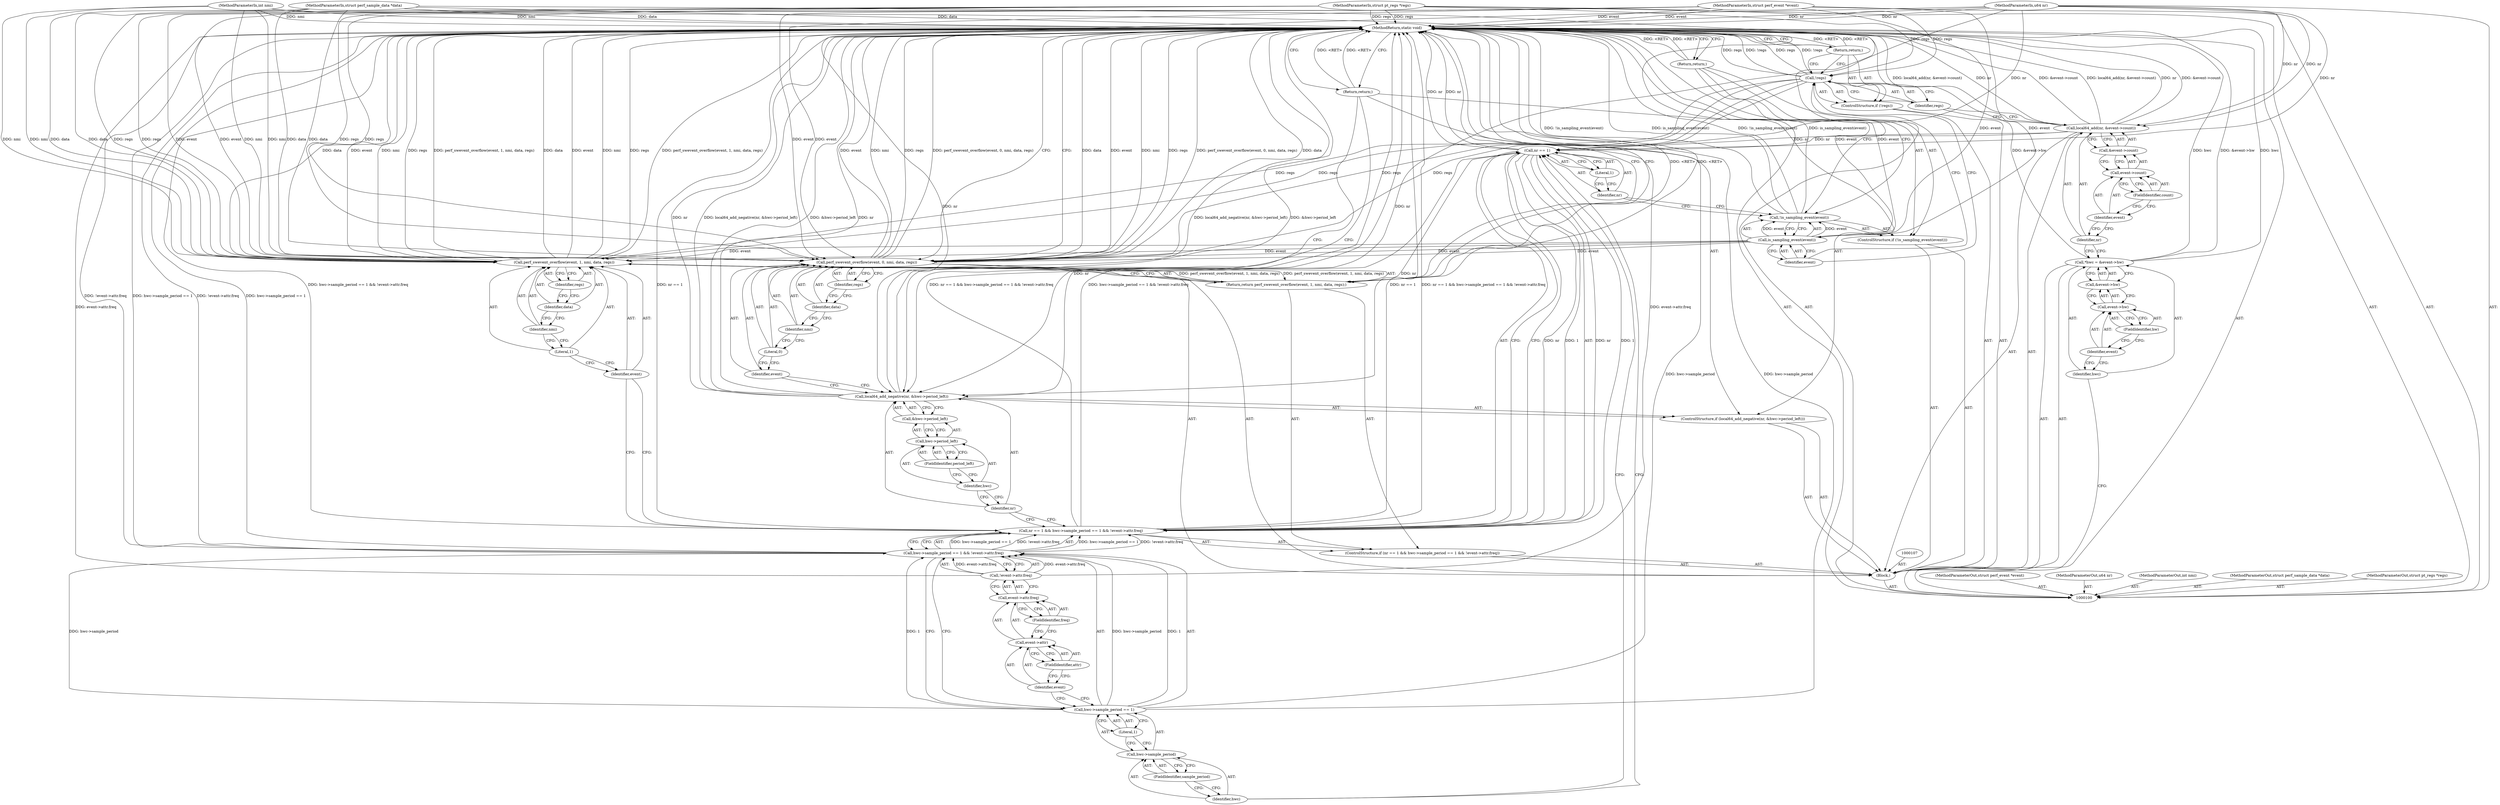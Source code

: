 digraph "1_linux_a8b0ca17b80e92faab46ee7179ba9e99ccb61233_64" {
"1000167" [label="(MethodReturn,static void)"];
"1000101" [label="(MethodParameterIn,struct perf_event *event)"];
"1000232" [label="(MethodParameterOut,struct perf_event *event)"];
"1000102" [label="(MethodParameterIn,u64 nr)"];
"1000233" [label="(MethodParameterOut,u64 nr)"];
"1000123" [label="(Return,return;)"];
"1000124" [label="(ControlStructure,if (!is_sampling_event(event)))"];
"1000127" [label="(Identifier,event)"];
"1000125" [label="(Call,!is_sampling_event(event))"];
"1000126" [label="(Call,is_sampling_event(event))"];
"1000128" [label="(Return,return;)"];
"1000133" [label="(Literal,1)"];
"1000134" [label="(Call,hwc->sample_period == 1 && !event->attr.freq)"];
"1000135" [label="(Call,hwc->sample_period == 1)"];
"1000136" [label="(Call,hwc->sample_period)"];
"1000137" [label="(Identifier,hwc)"];
"1000129" [label="(ControlStructure,if (nr == 1 && hwc->sample_period == 1 && !event->attr.freq))"];
"1000138" [label="(FieldIdentifier,sample_period)"];
"1000139" [label="(Literal,1)"];
"1000140" [label="(Call,!event->attr.freq)"];
"1000141" [label="(Call,event->attr.freq)"];
"1000142" [label="(Call,event->attr)"];
"1000143" [label="(Identifier,event)"];
"1000144" [label="(FieldIdentifier,attr)"];
"1000145" [label="(FieldIdentifier,freq)"];
"1000130" [label="(Call,nr == 1 && hwc->sample_period == 1 && !event->attr.freq)"];
"1000131" [label="(Call,nr == 1)"];
"1000132" [label="(Identifier,nr)"];
"1000146" [label="(Return,return perf_swevent_overflow(event, 1, nmi, data, regs);)"];
"1000148" [label="(Identifier,event)"];
"1000149" [label="(Literal,1)"];
"1000150" [label="(Identifier,nmi)"];
"1000151" [label="(Identifier,data)"];
"1000152" [label="(Identifier,regs)"];
"1000147" [label="(Call,perf_swevent_overflow(event, 1, nmi, data, regs))"];
"1000153" [label="(ControlStructure,if (local64_add_negative(nr, &hwc->period_left)))"];
"1000155" [label="(Identifier,nr)"];
"1000156" [label="(Call,&hwc->period_left)"];
"1000157" [label="(Call,hwc->period_left)"];
"1000158" [label="(Identifier,hwc)"];
"1000159" [label="(FieldIdentifier,period_left)"];
"1000154" [label="(Call,local64_add_negative(nr, &hwc->period_left))"];
"1000160" [label="(Return,return;)"];
"1000103" [label="(MethodParameterIn,int nmi)"];
"1000234" [label="(MethodParameterOut,int nmi)"];
"1000104" [label="(MethodParameterIn,struct perf_sample_data *data)"];
"1000235" [label="(MethodParameterOut,struct perf_sample_data *data)"];
"1000161" [label="(Call,perf_swevent_overflow(event, 0, nmi, data, regs))"];
"1000162" [label="(Identifier,event)"];
"1000163" [label="(Literal,0)"];
"1000164" [label="(Identifier,nmi)"];
"1000165" [label="(Identifier,data)"];
"1000166" [label="(Identifier,regs)"];
"1000105" [label="(MethodParameterIn,struct pt_regs *regs)"];
"1000236" [label="(MethodParameterOut,struct pt_regs *regs)"];
"1000106" [label="(Block,)"];
"1000108" [label="(Call,*hwc = &event->hw)"];
"1000109" [label="(Identifier,hwc)"];
"1000110" [label="(Call,&event->hw)"];
"1000111" [label="(Call,event->hw)"];
"1000112" [label="(Identifier,event)"];
"1000113" [label="(FieldIdentifier,hw)"];
"1000114" [label="(Call,local64_add(nr, &event->count))"];
"1000115" [label="(Identifier,nr)"];
"1000116" [label="(Call,&event->count)"];
"1000117" [label="(Call,event->count)"];
"1000118" [label="(Identifier,event)"];
"1000119" [label="(FieldIdentifier,count)"];
"1000120" [label="(ControlStructure,if (!regs))"];
"1000121" [label="(Call,!regs)"];
"1000122" [label="(Identifier,regs)"];
"1000167" -> "1000100"  [label="AST: "];
"1000167" -> "1000123"  [label="CFG: "];
"1000167" -> "1000128"  [label="CFG: "];
"1000167" -> "1000146"  [label="CFG: "];
"1000167" -> "1000160"  [label="CFG: "];
"1000167" -> "1000161"  [label="CFG: "];
"1000146" -> "1000167"  [label="DDG: <RET>"];
"1000160" -> "1000167"  [label="DDG: <RET>"];
"1000128" -> "1000167"  [label="DDG: <RET>"];
"1000123" -> "1000167"  [label="DDG: <RET>"];
"1000125" -> "1000167"  [label="DDG: !is_sampling_event(event)"];
"1000125" -> "1000167"  [label="DDG: is_sampling_event(event)"];
"1000147" -> "1000167"  [label="DDG: data"];
"1000147" -> "1000167"  [label="DDG: event"];
"1000147" -> "1000167"  [label="DDG: nmi"];
"1000147" -> "1000167"  [label="DDG: regs"];
"1000147" -> "1000167"  [label="DDG: perf_swevent_overflow(event, 1, nmi, data, regs)"];
"1000104" -> "1000167"  [label="DDG: data"];
"1000105" -> "1000167"  [label="DDG: regs"];
"1000114" -> "1000167"  [label="DDG: local64_add(nr, &event->count)"];
"1000114" -> "1000167"  [label="DDG: nr"];
"1000114" -> "1000167"  [label="DDG: &event->count"];
"1000126" -> "1000167"  [label="DDG: event"];
"1000102" -> "1000167"  [label="DDG: nr"];
"1000154" -> "1000167"  [label="DDG: local64_add_negative(nr, &hwc->period_left)"];
"1000154" -> "1000167"  [label="DDG: &hwc->period_left"];
"1000154" -> "1000167"  [label="DDG: nr"];
"1000161" -> "1000167"  [label="DDG: event"];
"1000161" -> "1000167"  [label="DDG: nmi"];
"1000161" -> "1000167"  [label="DDG: regs"];
"1000161" -> "1000167"  [label="DDG: perf_swevent_overflow(event, 0, nmi, data, regs)"];
"1000161" -> "1000167"  [label="DDG: data"];
"1000108" -> "1000167"  [label="DDG: hwc"];
"1000108" -> "1000167"  [label="DDG: &event->hw"];
"1000130" -> "1000167"  [label="DDG: nr == 1 && hwc->sample_period == 1 && !event->attr.freq"];
"1000130" -> "1000167"  [label="DDG: hwc->sample_period == 1 && !event->attr.freq"];
"1000130" -> "1000167"  [label="DDG: nr == 1"];
"1000131" -> "1000167"  [label="DDG: nr"];
"1000140" -> "1000167"  [label="DDG: event->attr.freq"];
"1000134" -> "1000167"  [label="DDG: !event->attr.freq"];
"1000134" -> "1000167"  [label="DDG: hwc->sample_period == 1"];
"1000103" -> "1000167"  [label="DDG: nmi"];
"1000121" -> "1000167"  [label="DDG: !regs"];
"1000121" -> "1000167"  [label="DDG: regs"];
"1000101" -> "1000167"  [label="DDG: event"];
"1000135" -> "1000167"  [label="DDG: hwc->sample_period"];
"1000101" -> "1000100"  [label="AST: "];
"1000101" -> "1000167"  [label="DDG: event"];
"1000101" -> "1000126"  [label="DDG: event"];
"1000101" -> "1000147"  [label="DDG: event"];
"1000101" -> "1000161"  [label="DDG: event"];
"1000232" -> "1000100"  [label="AST: "];
"1000102" -> "1000100"  [label="AST: "];
"1000102" -> "1000167"  [label="DDG: nr"];
"1000102" -> "1000114"  [label="DDG: nr"];
"1000102" -> "1000131"  [label="DDG: nr"];
"1000102" -> "1000154"  [label="DDG: nr"];
"1000233" -> "1000100"  [label="AST: "];
"1000123" -> "1000120"  [label="AST: "];
"1000123" -> "1000121"  [label="CFG: "];
"1000167" -> "1000123"  [label="CFG: "];
"1000123" -> "1000167"  [label="DDG: <RET>"];
"1000124" -> "1000106"  [label="AST: "];
"1000125" -> "1000124"  [label="AST: "];
"1000128" -> "1000124"  [label="AST: "];
"1000127" -> "1000126"  [label="AST: "];
"1000127" -> "1000121"  [label="CFG: "];
"1000126" -> "1000127"  [label="CFG: "];
"1000125" -> "1000124"  [label="AST: "];
"1000125" -> "1000126"  [label="CFG: "];
"1000126" -> "1000125"  [label="AST: "];
"1000128" -> "1000125"  [label="CFG: "];
"1000132" -> "1000125"  [label="CFG: "];
"1000125" -> "1000167"  [label="DDG: !is_sampling_event(event)"];
"1000125" -> "1000167"  [label="DDG: is_sampling_event(event)"];
"1000126" -> "1000125"  [label="DDG: event"];
"1000126" -> "1000125"  [label="AST: "];
"1000126" -> "1000127"  [label="CFG: "];
"1000127" -> "1000126"  [label="AST: "];
"1000125" -> "1000126"  [label="CFG: "];
"1000126" -> "1000167"  [label="DDG: event"];
"1000126" -> "1000125"  [label="DDG: event"];
"1000101" -> "1000126"  [label="DDG: event"];
"1000126" -> "1000147"  [label="DDG: event"];
"1000126" -> "1000161"  [label="DDG: event"];
"1000128" -> "1000124"  [label="AST: "];
"1000128" -> "1000125"  [label="CFG: "];
"1000167" -> "1000128"  [label="CFG: "];
"1000128" -> "1000167"  [label="DDG: <RET>"];
"1000133" -> "1000131"  [label="AST: "];
"1000133" -> "1000132"  [label="CFG: "];
"1000131" -> "1000133"  [label="CFG: "];
"1000134" -> "1000130"  [label="AST: "];
"1000134" -> "1000135"  [label="CFG: "];
"1000134" -> "1000140"  [label="CFG: "];
"1000135" -> "1000134"  [label="AST: "];
"1000140" -> "1000134"  [label="AST: "];
"1000130" -> "1000134"  [label="CFG: "];
"1000134" -> "1000167"  [label="DDG: !event->attr.freq"];
"1000134" -> "1000167"  [label="DDG: hwc->sample_period == 1"];
"1000134" -> "1000130"  [label="DDG: hwc->sample_period == 1"];
"1000134" -> "1000130"  [label="DDG: !event->attr.freq"];
"1000135" -> "1000134"  [label="DDG: hwc->sample_period"];
"1000135" -> "1000134"  [label="DDG: 1"];
"1000140" -> "1000134"  [label="DDG: event->attr.freq"];
"1000135" -> "1000134"  [label="AST: "];
"1000135" -> "1000139"  [label="CFG: "];
"1000136" -> "1000135"  [label="AST: "];
"1000139" -> "1000135"  [label="AST: "];
"1000143" -> "1000135"  [label="CFG: "];
"1000134" -> "1000135"  [label="CFG: "];
"1000135" -> "1000167"  [label="DDG: hwc->sample_period"];
"1000135" -> "1000134"  [label="DDG: hwc->sample_period"];
"1000135" -> "1000134"  [label="DDG: 1"];
"1000136" -> "1000135"  [label="AST: "];
"1000136" -> "1000138"  [label="CFG: "];
"1000137" -> "1000136"  [label="AST: "];
"1000138" -> "1000136"  [label="AST: "];
"1000139" -> "1000136"  [label="CFG: "];
"1000137" -> "1000136"  [label="AST: "];
"1000137" -> "1000131"  [label="CFG: "];
"1000138" -> "1000137"  [label="CFG: "];
"1000129" -> "1000106"  [label="AST: "];
"1000130" -> "1000129"  [label="AST: "];
"1000146" -> "1000129"  [label="AST: "];
"1000138" -> "1000136"  [label="AST: "];
"1000138" -> "1000137"  [label="CFG: "];
"1000136" -> "1000138"  [label="CFG: "];
"1000139" -> "1000135"  [label="AST: "];
"1000139" -> "1000136"  [label="CFG: "];
"1000135" -> "1000139"  [label="CFG: "];
"1000140" -> "1000134"  [label="AST: "];
"1000140" -> "1000141"  [label="CFG: "];
"1000141" -> "1000140"  [label="AST: "];
"1000134" -> "1000140"  [label="CFG: "];
"1000140" -> "1000167"  [label="DDG: event->attr.freq"];
"1000140" -> "1000134"  [label="DDG: event->attr.freq"];
"1000141" -> "1000140"  [label="AST: "];
"1000141" -> "1000145"  [label="CFG: "];
"1000142" -> "1000141"  [label="AST: "];
"1000145" -> "1000141"  [label="AST: "];
"1000140" -> "1000141"  [label="CFG: "];
"1000142" -> "1000141"  [label="AST: "];
"1000142" -> "1000144"  [label="CFG: "];
"1000143" -> "1000142"  [label="AST: "];
"1000144" -> "1000142"  [label="AST: "];
"1000145" -> "1000142"  [label="CFG: "];
"1000143" -> "1000142"  [label="AST: "];
"1000143" -> "1000135"  [label="CFG: "];
"1000144" -> "1000143"  [label="CFG: "];
"1000144" -> "1000142"  [label="AST: "];
"1000144" -> "1000143"  [label="CFG: "];
"1000142" -> "1000144"  [label="CFG: "];
"1000145" -> "1000141"  [label="AST: "];
"1000145" -> "1000142"  [label="CFG: "];
"1000141" -> "1000145"  [label="CFG: "];
"1000130" -> "1000129"  [label="AST: "];
"1000130" -> "1000131"  [label="CFG: "];
"1000130" -> "1000134"  [label="CFG: "];
"1000131" -> "1000130"  [label="AST: "];
"1000134" -> "1000130"  [label="AST: "];
"1000148" -> "1000130"  [label="CFG: "];
"1000155" -> "1000130"  [label="CFG: "];
"1000130" -> "1000167"  [label="DDG: nr == 1 && hwc->sample_period == 1 && !event->attr.freq"];
"1000130" -> "1000167"  [label="DDG: hwc->sample_period == 1 && !event->attr.freq"];
"1000130" -> "1000167"  [label="DDG: nr == 1"];
"1000131" -> "1000130"  [label="DDG: nr"];
"1000131" -> "1000130"  [label="DDG: 1"];
"1000134" -> "1000130"  [label="DDG: hwc->sample_period == 1"];
"1000134" -> "1000130"  [label="DDG: !event->attr.freq"];
"1000131" -> "1000130"  [label="AST: "];
"1000131" -> "1000133"  [label="CFG: "];
"1000132" -> "1000131"  [label="AST: "];
"1000133" -> "1000131"  [label="AST: "];
"1000137" -> "1000131"  [label="CFG: "];
"1000130" -> "1000131"  [label="CFG: "];
"1000131" -> "1000167"  [label="DDG: nr"];
"1000131" -> "1000130"  [label="DDG: nr"];
"1000131" -> "1000130"  [label="DDG: 1"];
"1000114" -> "1000131"  [label="DDG: nr"];
"1000102" -> "1000131"  [label="DDG: nr"];
"1000131" -> "1000154"  [label="DDG: nr"];
"1000132" -> "1000131"  [label="AST: "];
"1000132" -> "1000125"  [label="CFG: "];
"1000133" -> "1000132"  [label="CFG: "];
"1000146" -> "1000129"  [label="AST: "];
"1000146" -> "1000147"  [label="CFG: "];
"1000147" -> "1000146"  [label="AST: "];
"1000167" -> "1000146"  [label="CFG: "];
"1000146" -> "1000167"  [label="DDG: <RET>"];
"1000147" -> "1000146"  [label="DDG: perf_swevent_overflow(event, 1, nmi, data, regs)"];
"1000148" -> "1000147"  [label="AST: "];
"1000148" -> "1000130"  [label="CFG: "];
"1000149" -> "1000148"  [label="CFG: "];
"1000149" -> "1000147"  [label="AST: "];
"1000149" -> "1000148"  [label="CFG: "];
"1000150" -> "1000149"  [label="CFG: "];
"1000150" -> "1000147"  [label="AST: "];
"1000150" -> "1000149"  [label="CFG: "];
"1000151" -> "1000150"  [label="CFG: "];
"1000151" -> "1000147"  [label="AST: "];
"1000151" -> "1000150"  [label="CFG: "];
"1000152" -> "1000151"  [label="CFG: "];
"1000152" -> "1000147"  [label="AST: "];
"1000152" -> "1000151"  [label="CFG: "];
"1000147" -> "1000152"  [label="CFG: "];
"1000147" -> "1000146"  [label="AST: "];
"1000147" -> "1000152"  [label="CFG: "];
"1000148" -> "1000147"  [label="AST: "];
"1000149" -> "1000147"  [label="AST: "];
"1000150" -> "1000147"  [label="AST: "];
"1000151" -> "1000147"  [label="AST: "];
"1000152" -> "1000147"  [label="AST: "];
"1000146" -> "1000147"  [label="CFG: "];
"1000147" -> "1000167"  [label="DDG: data"];
"1000147" -> "1000167"  [label="DDG: event"];
"1000147" -> "1000167"  [label="DDG: nmi"];
"1000147" -> "1000167"  [label="DDG: regs"];
"1000147" -> "1000167"  [label="DDG: perf_swevent_overflow(event, 1, nmi, data, regs)"];
"1000147" -> "1000146"  [label="DDG: perf_swevent_overflow(event, 1, nmi, data, regs)"];
"1000126" -> "1000147"  [label="DDG: event"];
"1000101" -> "1000147"  [label="DDG: event"];
"1000103" -> "1000147"  [label="DDG: nmi"];
"1000104" -> "1000147"  [label="DDG: data"];
"1000121" -> "1000147"  [label="DDG: regs"];
"1000105" -> "1000147"  [label="DDG: regs"];
"1000153" -> "1000106"  [label="AST: "];
"1000154" -> "1000153"  [label="AST: "];
"1000160" -> "1000153"  [label="AST: "];
"1000155" -> "1000154"  [label="AST: "];
"1000155" -> "1000130"  [label="CFG: "];
"1000158" -> "1000155"  [label="CFG: "];
"1000156" -> "1000154"  [label="AST: "];
"1000156" -> "1000157"  [label="CFG: "];
"1000157" -> "1000156"  [label="AST: "];
"1000154" -> "1000156"  [label="CFG: "];
"1000157" -> "1000156"  [label="AST: "];
"1000157" -> "1000159"  [label="CFG: "];
"1000158" -> "1000157"  [label="AST: "];
"1000159" -> "1000157"  [label="AST: "];
"1000156" -> "1000157"  [label="CFG: "];
"1000158" -> "1000157"  [label="AST: "];
"1000158" -> "1000155"  [label="CFG: "];
"1000159" -> "1000158"  [label="CFG: "];
"1000159" -> "1000157"  [label="AST: "];
"1000159" -> "1000158"  [label="CFG: "];
"1000157" -> "1000159"  [label="CFG: "];
"1000154" -> "1000153"  [label="AST: "];
"1000154" -> "1000156"  [label="CFG: "];
"1000155" -> "1000154"  [label="AST: "];
"1000156" -> "1000154"  [label="AST: "];
"1000160" -> "1000154"  [label="CFG: "];
"1000162" -> "1000154"  [label="CFG: "];
"1000154" -> "1000167"  [label="DDG: local64_add_negative(nr, &hwc->period_left)"];
"1000154" -> "1000167"  [label="DDG: &hwc->period_left"];
"1000154" -> "1000167"  [label="DDG: nr"];
"1000131" -> "1000154"  [label="DDG: nr"];
"1000102" -> "1000154"  [label="DDG: nr"];
"1000160" -> "1000153"  [label="AST: "];
"1000160" -> "1000154"  [label="CFG: "];
"1000167" -> "1000160"  [label="CFG: "];
"1000160" -> "1000167"  [label="DDG: <RET>"];
"1000103" -> "1000100"  [label="AST: "];
"1000103" -> "1000167"  [label="DDG: nmi"];
"1000103" -> "1000147"  [label="DDG: nmi"];
"1000103" -> "1000161"  [label="DDG: nmi"];
"1000234" -> "1000100"  [label="AST: "];
"1000104" -> "1000100"  [label="AST: "];
"1000104" -> "1000167"  [label="DDG: data"];
"1000104" -> "1000147"  [label="DDG: data"];
"1000104" -> "1000161"  [label="DDG: data"];
"1000235" -> "1000100"  [label="AST: "];
"1000161" -> "1000106"  [label="AST: "];
"1000161" -> "1000166"  [label="CFG: "];
"1000162" -> "1000161"  [label="AST: "];
"1000163" -> "1000161"  [label="AST: "];
"1000164" -> "1000161"  [label="AST: "];
"1000165" -> "1000161"  [label="AST: "];
"1000166" -> "1000161"  [label="AST: "];
"1000167" -> "1000161"  [label="CFG: "];
"1000161" -> "1000167"  [label="DDG: event"];
"1000161" -> "1000167"  [label="DDG: nmi"];
"1000161" -> "1000167"  [label="DDG: regs"];
"1000161" -> "1000167"  [label="DDG: perf_swevent_overflow(event, 0, nmi, data, regs)"];
"1000161" -> "1000167"  [label="DDG: data"];
"1000126" -> "1000161"  [label="DDG: event"];
"1000101" -> "1000161"  [label="DDG: event"];
"1000103" -> "1000161"  [label="DDG: nmi"];
"1000104" -> "1000161"  [label="DDG: data"];
"1000121" -> "1000161"  [label="DDG: regs"];
"1000105" -> "1000161"  [label="DDG: regs"];
"1000162" -> "1000161"  [label="AST: "];
"1000162" -> "1000154"  [label="CFG: "];
"1000163" -> "1000162"  [label="CFG: "];
"1000163" -> "1000161"  [label="AST: "];
"1000163" -> "1000162"  [label="CFG: "];
"1000164" -> "1000163"  [label="CFG: "];
"1000164" -> "1000161"  [label="AST: "];
"1000164" -> "1000163"  [label="CFG: "];
"1000165" -> "1000164"  [label="CFG: "];
"1000165" -> "1000161"  [label="AST: "];
"1000165" -> "1000164"  [label="CFG: "];
"1000166" -> "1000165"  [label="CFG: "];
"1000166" -> "1000161"  [label="AST: "];
"1000166" -> "1000165"  [label="CFG: "];
"1000161" -> "1000166"  [label="CFG: "];
"1000105" -> "1000100"  [label="AST: "];
"1000105" -> "1000167"  [label="DDG: regs"];
"1000105" -> "1000121"  [label="DDG: regs"];
"1000105" -> "1000147"  [label="DDG: regs"];
"1000105" -> "1000161"  [label="DDG: regs"];
"1000236" -> "1000100"  [label="AST: "];
"1000106" -> "1000100"  [label="AST: "];
"1000107" -> "1000106"  [label="AST: "];
"1000108" -> "1000106"  [label="AST: "];
"1000114" -> "1000106"  [label="AST: "];
"1000120" -> "1000106"  [label="AST: "];
"1000124" -> "1000106"  [label="AST: "];
"1000129" -> "1000106"  [label="AST: "];
"1000153" -> "1000106"  [label="AST: "];
"1000161" -> "1000106"  [label="AST: "];
"1000108" -> "1000106"  [label="AST: "];
"1000108" -> "1000110"  [label="CFG: "];
"1000109" -> "1000108"  [label="AST: "];
"1000110" -> "1000108"  [label="AST: "];
"1000115" -> "1000108"  [label="CFG: "];
"1000108" -> "1000167"  [label="DDG: hwc"];
"1000108" -> "1000167"  [label="DDG: &event->hw"];
"1000109" -> "1000108"  [label="AST: "];
"1000109" -> "1000100"  [label="CFG: "];
"1000112" -> "1000109"  [label="CFG: "];
"1000110" -> "1000108"  [label="AST: "];
"1000110" -> "1000111"  [label="CFG: "];
"1000111" -> "1000110"  [label="AST: "];
"1000108" -> "1000110"  [label="CFG: "];
"1000111" -> "1000110"  [label="AST: "];
"1000111" -> "1000113"  [label="CFG: "];
"1000112" -> "1000111"  [label="AST: "];
"1000113" -> "1000111"  [label="AST: "];
"1000110" -> "1000111"  [label="CFG: "];
"1000112" -> "1000111"  [label="AST: "];
"1000112" -> "1000109"  [label="CFG: "];
"1000113" -> "1000112"  [label="CFG: "];
"1000113" -> "1000111"  [label="AST: "];
"1000113" -> "1000112"  [label="CFG: "];
"1000111" -> "1000113"  [label="CFG: "];
"1000114" -> "1000106"  [label="AST: "];
"1000114" -> "1000116"  [label="CFG: "];
"1000115" -> "1000114"  [label="AST: "];
"1000116" -> "1000114"  [label="AST: "];
"1000122" -> "1000114"  [label="CFG: "];
"1000114" -> "1000167"  [label="DDG: local64_add(nr, &event->count)"];
"1000114" -> "1000167"  [label="DDG: nr"];
"1000114" -> "1000167"  [label="DDG: &event->count"];
"1000102" -> "1000114"  [label="DDG: nr"];
"1000114" -> "1000131"  [label="DDG: nr"];
"1000115" -> "1000114"  [label="AST: "];
"1000115" -> "1000108"  [label="CFG: "];
"1000118" -> "1000115"  [label="CFG: "];
"1000116" -> "1000114"  [label="AST: "];
"1000116" -> "1000117"  [label="CFG: "];
"1000117" -> "1000116"  [label="AST: "];
"1000114" -> "1000116"  [label="CFG: "];
"1000117" -> "1000116"  [label="AST: "];
"1000117" -> "1000119"  [label="CFG: "];
"1000118" -> "1000117"  [label="AST: "];
"1000119" -> "1000117"  [label="AST: "];
"1000116" -> "1000117"  [label="CFG: "];
"1000118" -> "1000117"  [label="AST: "];
"1000118" -> "1000115"  [label="CFG: "];
"1000119" -> "1000118"  [label="CFG: "];
"1000119" -> "1000117"  [label="AST: "];
"1000119" -> "1000118"  [label="CFG: "];
"1000117" -> "1000119"  [label="CFG: "];
"1000120" -> "1000106"  [label="AST: "];
"1000121" -> "1000120"  [label="AST: "];
"1000123" -> "1000120"  [label="AST: "];
"1000121" -> "1000120"  [label="AST: "];
"1000121" -> "1000122"  [label="CFG: "];
"1000122" -> "1000121"  [label="AST: "];
"1000123" -> "1000121"  [label="CFG: "];
"1000127" -> "1000121"  [label="CFG: "];
"1000121" -> "1000167"  [label="DDG: !regs"];
"1000121" -> "1000167"  [label="DDG: regs"];
"1000105" -> "1000121"  [label="DDG: regs"];
"1000121" -> "1000147"  [label="DDG: regs"];
"1000121" -> "1000161"  [label="DDG: regs"];
"1000122" -> "1000121"  [label="AST: "];
"1000122" -> "1000114"  [label="CFG: "];
"1000121" -> "1000122"  [label="CFG: "];
}
